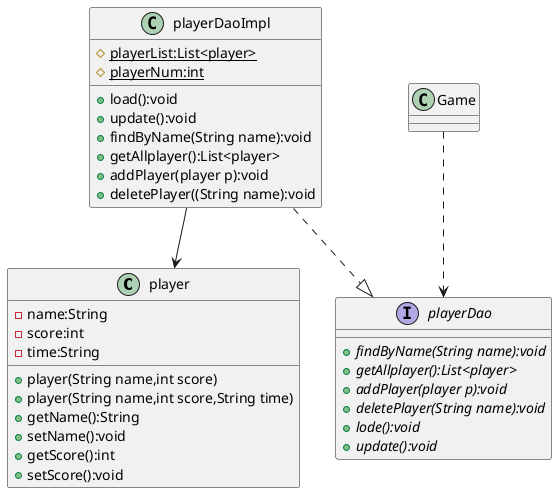 @startuml
class player
{
    -name:String
    -score:int
    -time:String
    +player(String name,int score)
    +player(String name,int score,String time)
    +getName():String
    +setName():void
    +getScore():int
    +setScore():void
}
interface playerDao
{
    +{abstract}findByName(String name):void
    +{abstract}getAllplayer():List<player>
    +{abstract}addPlayer(player p):void
    +{abstract}deletePlayer(String name):void
    +{abstract}lode():void
    +{abstract}update():void
}
class playerDaoImpl
{
    #{static}playerList:List<player>
    #{static}playerNum:int
    +load():void
    +update():void
    +findByName(String name):void
    +getAllplayer():List<player>
    +addPlayer(player p):void
    +deletePlayer((String name):void
}
class Game{}
playerDaoImpl-->player
playerDaoImpl..|>playerDao
Game..>playerDao

@enduml